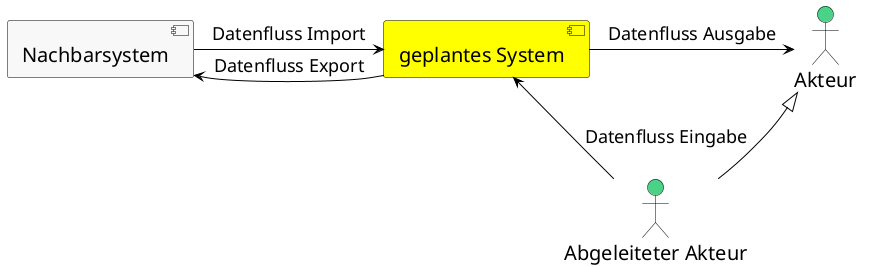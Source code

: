 @startuml

skinparam componentStyle uml2
hide stereotype

skinparam actor {
  BackgroundColor #4AD386
  BorderColor #a0a0a0
  BackgroundColor<<Main>> #FFFF00
  BorderColor black
  ArrowColor black
  FontName  Arial Unicode MS
  FontSize 20
}

skinparam class {
  BackgroundColor #4AD386
  BorderColor #a0a0a0
  BackgroundColor<<Main>> gold
  BorderColor black
  ArrowColor black
  FontName  Arial Unicode MS
  FontSize 20
}

skinparam component {
  BackgroundColor #f8f8f8
  BorderColor #a0a0a0
  BackgroundColor<<Main>> #FFFF00
  BorderColor black
  FontName  Arial Unicode MS
  FontSize 20
  ArrowFontName  Arial Unicode MS
  ArrowFontSize 18
}

:Akteur:
:Abgeleiteter Akteur:

:Akteur: <|-- :Abgeleiteter Akteur: :\t\t\t

[geplantes System] <<Main>>

[geplantes System] -> :Akteur: : Datenfluss Ausgabe
[geplantes System] <- :Abgeleiteter Akteur: : Datenfluss Eingabe

[geplantes System] -left-> [Nachbarsystem] : Datenfluss Export
[geplantes System] <-left- [Nachbarsystem] : Datenfluss Import

@enduml

